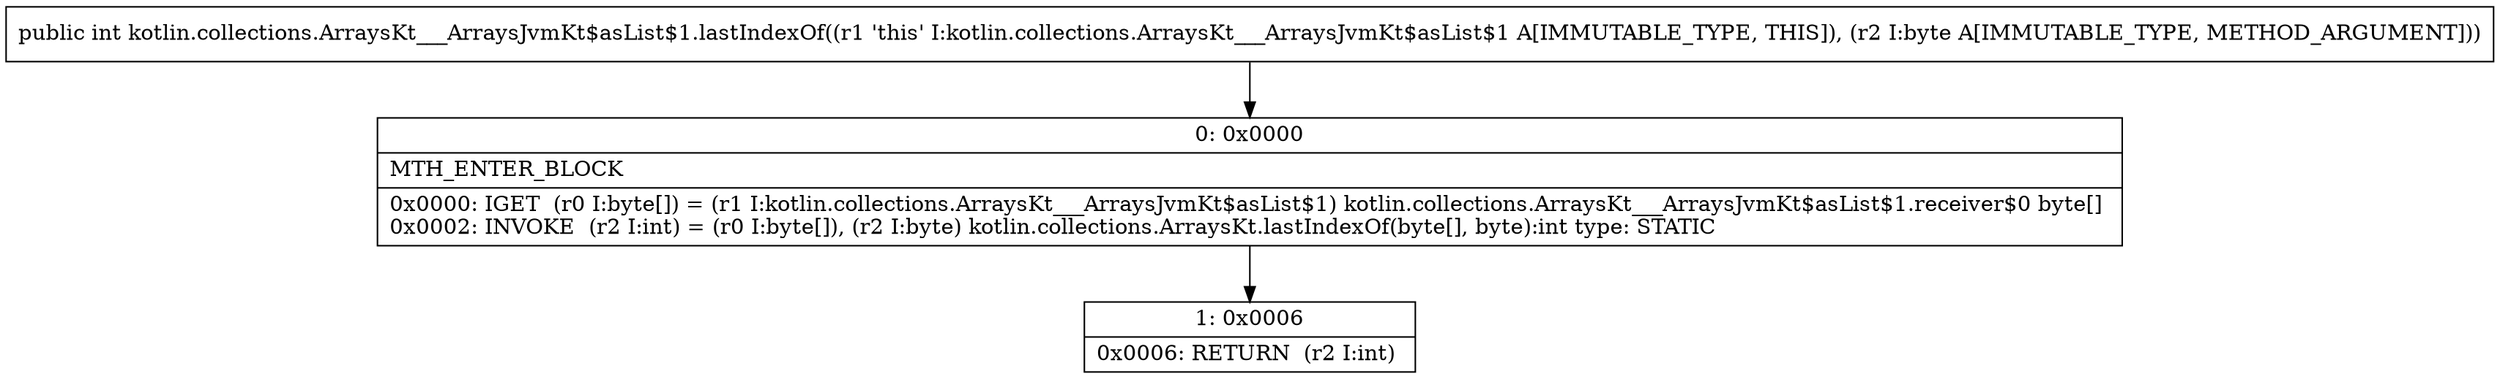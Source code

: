 digraph "CFG forkotlin.collections.ArraysKt___ArraysJvmKt$asList$1.lastIndexOf(B)I" {
Node_0 [shape=record,label="{0\:\ 0x0000|MTH_ENTER_BLOCK\l|0x0000: IGET  (r0 I:byte[]) = (r1 I:kotlin.collections.ArraysKt___ArraysJvmKt$asList$1) kotlin.collections.ArraysKt___ArraysJvmKt$asList$1.receiver$0 byte[] \l0x0002: INVOKE  (r2 I:int) = (r0 I:byte[]), (r2 I:byte) kotlin.collections.ArraysKt.lastIndexOf(byte[], byte):int type: STATIC \l}"];
Node_1 [shape=record,label="{1\:\ 0x0006|0x0006: RETURN  (r2 I:int) \l}"];
MethodNode[shape=record,label="{public int kotlin.collections.ArraysKt___ArraysJvmKt$asList$1.lastIndexOf((r1 'this' I:kotlin.collections.ArraysKt___ArraysJvmKt$asList$1 A[IMMUTABLE_TYPE, THIS]), (r2 I:byte A[IMMUTABLE_TYPE, METHOD_ARGUMENT])) }"];
MethodNode -> Node_0;
Node_0 -> Node_1;
}

